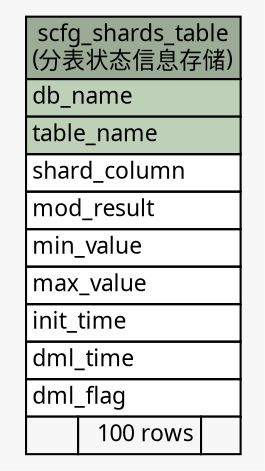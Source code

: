 // dot 2.26.0 on Linux 2.6.32-504.3.3.el6.x86_64
// SchemaSpy rev Unknown
digraph "scfg_shards_table" {
  graph [
    rankdir="RL"
    bgcolor="#f7f7f7"
    nodesep="0.18"
    ranksep="0.46"
    fontname="Microsoft YaHei"
    fontsize="11"
  ];
  node [
    fontname="Microsoft YaHei"
    fontsize="11"
    shape="plaintext"
  ];
  edge [
    arrowsize="0.8"
  ];
  "scfg_shards_table" [
    label=<
    <TABLE BORDER="0" CELLBORDER="1" CELLSPACING="0" BGCOLOR="#ffffff">
      <TR><TD COLSPAN="3" BGCOLOR="#9bab96" ALIGN="CENTER">scfg_shards_table<br/>(分表状态信息存储)</TD></TR>
      <TR><TD PORT="db_name" COLSPAN="3" BGCOLOR="#bed1b8" ALIGN="LEFT">db_name</TD></TR>
      <TR><TD PORT="table_name" COLSPAN="3" BGCOLOR="#bed1b8" ALIGN="LEFT">table_name</TD></TR>
      <TR><TD PORT="shard_column" COLSPAN="3" ALIGN="LEFT">shard_column</TD></TR>
      <TR><TD PORT="mod_result" COLSPAN="3" ALIGN="LEFT">mod_result</TD></TR>
      <TR><TD PORT="min_value" COLSPAN="3" ALIGN="LEFT">min_value</TD></TR>
      <TR><TD PORT="max_value" COLSPAN="3" ALIGN="LEFT">max_value</TD></TR>
      <TR><TD PORT="init_time" COLSPAN="3" ALIGN="LEFT">init_time</TD></TR>
      <TR><TD PORT="dml_time" COLSPAN="3" ALIGN="LEFT">dml_time</TD></TR>
      <TR><TD PORT="dml_flag" COLSPAN="3" ALIGN="LEFT">dml_flag</TD></TR>
      <TR><TD ALIGN="LEFT" BGCOLOR="#f7f7f7">  </TD><TD ALIGN="RIGHT" BGCOLOR="#f7f7f7">100 rows</TD><TD ALIGN="RIGHT" BGCOLOR="#f7f7f7">  </TD></TR>
    </TABLE>>
    URL="tables/scfg_shards_table.html"
    tooltip="scfg_shards_table"
  ];
}
